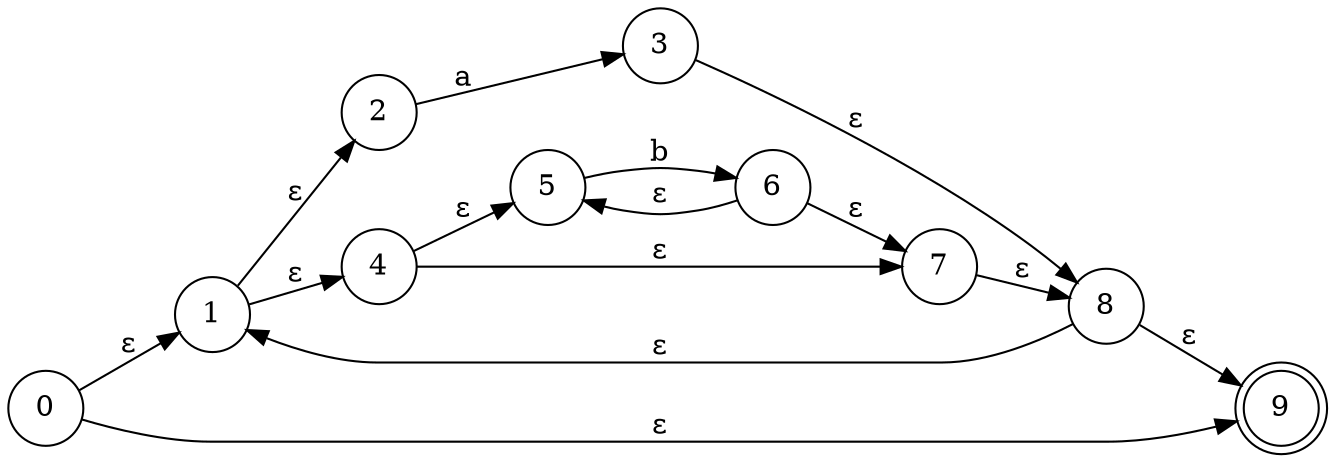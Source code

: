 digraph eNFA {
	rankdir=LR;

	0 [shape=circle];
	0 -> 1 [label="ε"];
	0 -> 9 [label="ε"];

	1 [shape=circle];
	1 -> 2 [label="ε"];
	1 -> 4 [label="ε"];

	2 [shape=circle];
	2 -> 3 [label="a"];

	3 [shape=circle];
	3 -> 8 [label="ε"];

	4 [shape=circle];
	4 -> 5 [label="ε"];
	4 -> 7 [label="ε"];

	5 [shape=circle];
	5 -> 6 [label="b"];

	6 [shape=circle];
	6 -> 5 [label="ε"];
	6 -> 7 [label="ε"];

	7 [shape=circle];
	7 -> 8 [label="ε"];

	8 [shape=circle];
	8 -> 1 [label="ε"];
	8 -> 9 [label="ε"];

	9 [shape=doublecircle];

}
